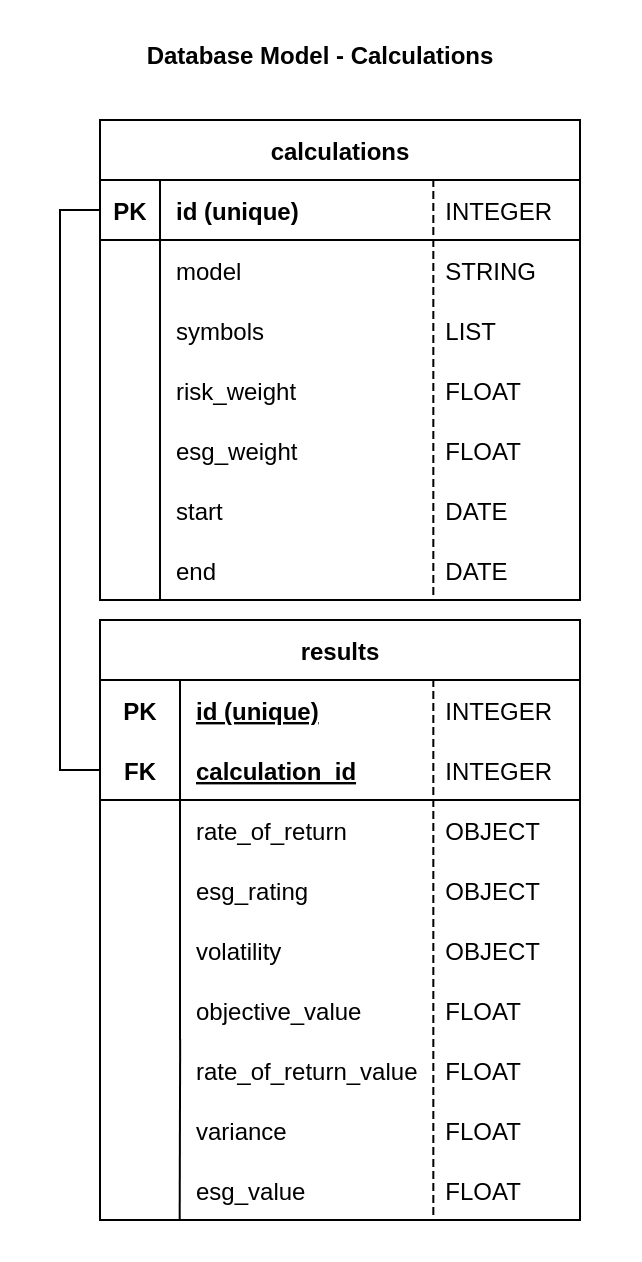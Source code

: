 <mxfile version="20.2.7" type="device"><diagram name="Page-1" id="2ca16b54-16f6-2749-3443-fa8db7711227"><mxGraphModel dx="651" dy="748" grid="1" gridSize="10" guides="1" tooltips="1" connect="1" arrows="1" fold="1" page="1" pageScale="1" pageWidth="1100" pageHeight="850" background="none" math="0" shadow="0"><root><mxCell id="0"/><mxCell id="1" parent="0"/><mxCell id="oxZOKNevLiVdZAd4e6vF-1" value="&lt;br&gt;Database Model - Calculations" style="rounded=0;whiteSpace=wrap;html=1;verticalAlign=top;fontStyle=1;strokeWidth=0;strokeColor=none;" parent="1" vertex="1"><mxGeometry x="60" width="320" height="630" as="geometry"/></mxCell><mxCell id="cSZ2dbXi6TqptSSzIAJE-76" value="" style="group" parent="1" vertex="1" connectable="0"><mxGeometry x="110" y="310" width="240" height="300" as="geometry"/></mxCell><mxCell id="3Ti9uLNWOgjuIZVz-vYX-15" value="results" style="shape=table;startSize=30;container=1;collapsible=1;childLayout=tableLayout;fixedRows=1;rowLines=0;fontStyle=1;align=center;resizeLast=1;" parent="cSZ2dbXi6TqptSSzIAJE-76" vertex="1"><mxGeometry width="240" height="300" as="geometry"/></mxCell><mxCell id="3Ti9uLNWOgjuIZVz-vYX-16" value="" style="shape=tableRow;horizontal=0;startSize=0;swimlaneHead=0;swimlaneBody=0;fillColor=none;collapsible=0;dropTarget=0;points=[[0,0.5],[1,0.5]];portConstraint=eastwest;top=0;left=0;right=0;bottom=0;" parent="3Ti9uLNWOgjuIZVz-vYX-15" vertex="1"><mxGeometry y="30" width="240" height="30" as="geometry"/></mxCell><mxCell id="3Ti9uLNWOgjuIZVz-vYX-17" value="PK" style="shape=partialRectangle;connectable=0;fillColor=none;top=0;left=0;bottom=0;right=0;fontStyle=1;overflow=hidden;" parent="3Ti9uLNWOgjuIZVz-vYX-16" vertex="1"><mxGeometry width="40" height="30" as="geometry"><mxRectangle width="40" height="30" as="alternateBounds"/></mxGeometry></mxCell><mxCell id="3Ti9uLNWOgjuIZVz-vYX-18" value="id (unique)" style="shape=partialRectangle;connectable=0;fillColor=none;top=0;left=0;bottom=0;right=0;align=left;spacingLeft=6;fontStyle=5;overflow=hidden;" parent="3Ti9uLNWOgjuIZVz-vYX-16" vertex="1"><mxGeometry x="40" width="200" height="30" as="geometry"><mxRectangle width="200" height="30" as="alternateBounds"/></mxGeometry></mxCell><mxCell id="3Ti9uLNWOgjuIZVz-vYX-19" value="" style="shape=tableRow;horizontal=0;startSize=0;swimlaneHead=0;swimlaneBody=0;fillColor=none;collapsible=0;dropTarget=0;points=[[0,0.5],[1,0.5]];portConstraint=eastwest;top=0;left=0;right=0;bottom=1;" parent="3Ti9uLNWOgjuIZVz-vYX-15" vertex="1"><mxGeometry y="60" width="240" height="30" as="geometry"/></mxCell><mxCell id="3Ti9uLNWOgjuIZVz-vYX-20" value="FK" style="shape=partialRectangle;connectable=0;fillColor=none;top=0;left=0;bottom=0;right=0;fontStyle=1;overflow=hidden;" parent="3Ti9uLNWOgjuIZVz-vYX-19" vertex="1"><mxGeometry width="40" height="30" as="geometry"><mxRectangle width="40" height="30" as="alternateBounds"/></mxGeometry></mxCell><mxCell id="3Ti9uLNWOgjuIZVz-vYX-21" value="calculation_id" style="shape=partialRectangle;connectable=0;fillColor=none;top=0;left=0;bottom=0;right=0;align=left;spacingLeft=6;fontStyle=5;overflow=hidden;" parent="3Ti9uLNWOgjuIZVz-vYX-19" vertex="1"><mxGeometry x="40" width="200" height="30" as="geometry"><mxRectangle width="200" height="30" as="alternateBounds"/></mxGeometry></mxCell><mxCell id="3Ti9uLNWOgjuIZVz-vYX-22" value="" style="shape=tableRow;horizontal=0;startSize=0;swimlaneHead=0;swimlaneBody=0;fillColor=none;collapsible=0;dropTarget=0;points=[[0,0.5],[1,0.5]];portConstraint=eastwest;top=0;left=0;right=0;bottom=0;" parent="3Ti9uLNWOgjuIZVz-vYX-15" vertex="1"><mxGeometry y="90" width="240" height="30" as="geometry"/></mxCell><mxCell id="3Ti9uLNWOgjuIZVz-vYX-23" value="" style="shape=partialRectangle;connectable=0;fillColor=none;top=0;left=0;bottom=0;right=0;editable=1;overflow=hidden;" parent="3Ti9uLNWOgjuIZVz-vYX-22" vertex="1"><mxGeometry width="40" height="30" as="geometry"><mxRectangle width="40" height="30" as="alternateBounds"/></mxGeometry></mxCell><mxCell id="3Ti9uLNWOgjuIZVz-vYX-24" value="rate_of_return" style="shape=partialRectangle;connectable=0;fillColor=none;top=0;left=0;bottom=0;right=0;align=left;spacingLeft=6;overflow=hidden;" parent="3Ti9uLNWOgjuIZVz-vYX-22" vertex="1"><mxGeometry x="40" width="200" height="30" as="geometry"><mxRectangle width="200" height="30" as="alternateBounds"/></mxGeometry></mxCell><mxCell id="cSZ2dbXi6TqptSSzIAJE-9" value="" style="shape=tableRow;horizontal=0;startSize=0;swimlaneHead=0;swimlaneBody=0;fillColor=none;collapsible=0;dropTarget=0;points=[[0,0.5],[1,0.5]];portConstraint=eastwest;top=0;left=0;right=0;bottom=0;" parent="3Ti9uLNWOgjuIZVz-vYX-15" vertex="1"><mxGeometry y="120" width="240" height="30" as="geometry"/></mxCell><mxCell id="cSZ2dbXi6TqptSSzIAJE-10" value="" style="shape=partialRectangle;connectable=0;fillColor=none;top=0;left=0;bottom=0;right=0;editable=1;overflow=hidden;" parent="cSZ2dbXi6TqptSSzIAJE-9" vertex="1"><mxGeometry width="40" height="30" as="geometry"><mxRectangle width="40" height="30" as="alternateBounds"/></mxGeometry></mxCell><mxCell id="cSZ2dbXi6TqptSSzIAJE-11" value="esg_rating" style="shape=partialRectangle;connectable=0;fillColor=none;top=0;left=0;bottom=0;right=0;align=left;spacingLeft=6;overflow=hidden;" parent="cSZ2dbXi6TqptSSzIAJE-9" vertex="1"><mxGeometry x="40" width="200" height="30" as="geometry"><mxRectangle width="200" height="30" as="alternateBounds"/></mxGeometry></mxCell><mxCell id="cSZ2dbXi6TqptSSzIAJE-12" value="" style="shape=tableRow;horizontal=0;startSize=0;swimlaneHead=0;swimlaneBody=0;fillColor=none;collapsible=0;dropTarget=0;points=[[0,0.5],[1,0.5]];portConstraint=eastwest;top=0;left=0;right=0;bottom=0;" parent="3Ti9uLNWOgjuIZVz-vYX-15" vertex="1"><mxGeometry y="150" width="240" height="30" as="geometry"/></mxCell><mxCell id="cSZ2dbXi6TqptSSzIAJE-13" value="" style="shape=partialRectangle;connectable=0;fillColor=none;top=0;left=0;bottom=0;right=0;editable=1;overflow=hidden;" parent="cSZ2dbXi6TqptSSzIAJE-12" vertex="1"><mxGeometry width="40" height="30" as="geometry"><mxRectangle width="40" height="30" as="alternateBounds"/></mxGeometry></mxCell><mxCell id="cSZ2dbXi6TqptSSzIAJE-14" value="volatility" style="shape=partialRectangle;connectable=0;fillColor=none;top=0;left=0;bottom=0;right=0;align=left;spacingLeft=6;overflow=hidden;" parent="cSZ2dbXi6TqptSSzIAJE-12" vertex="1"><mxGeometry x="40" width="200" height="30" as="geometry"><mxRectangle width="200" height="30" as="alternateBounds"/></mxGeometry></mxCell><mxCell id="cSZ2dbXi6TqptSSzIAJE-15" value="" style="shape=tableRow;horizontal=0;startSize=0;swimlaneHead=0;swimlaneBody=0;fillColor=none;collapsible=0;dropTarget=0;points=[[0,0.5],[1,0.5]];portConstraint=eastwest;top=0;left=0;right=0;bottom=0;" parent="3Ti9uLNWOgjuIZVz-vYX-15" vertex="1"><mxGeometry y="180" width="240" height="30" as="geometry"/></mxCell><mxCell id="cSZ2dbXi6TqptSSzIAJE-16" value="" style="shape=partialRectangle;connectable=0;fillColor=none;top=0;left=0;bottom=0;right=0;editable=1;overflow=hidden;" parent="cSZ2dbXi6TqptSSzIAJE-15" vertex="1"><mxGeometry width="40" height="30" as="geometry"><mxRectangle width="40" height="30" as="alternateBounds"/></mxGeometry></mxCell><mxCell id="cSZ2dbXi6TqptSSzIAJE-17" value="objective_value" style="shape=partialRectangle;connectable=0;fillColor=none;top=0;left=0;bottom=0;right=0;align=left;spacingLeft=6;overflow=hidden;" parent="cSZ2dbXi6TqptSSzIAJE-15" vertex="1"><mxGeometry x="40" width="200" height="30" as="geometry"><mxRectangle width="200" height="30" as="alternateBounds"/></mxGeometry></mxCell><mxCell id="cSZ2dbXi6TqptSSzIAJE-42" value="  INTEGER" style="shape=partialRectangle;fillColor=none;align=left;verticalAlign=middle;strokeColor=none;spacingLeft=34;rotatable=0;points=[[0,0.5],[1,0.5]];portConstraint=eastwest;dropTarget=0;" parent="cSZ2dbXi6TqptSSzIAJE-76" vertex="1"><mxGeometry x="130" y="30" width="110" height="30" as="geometry"/></mxCell><mxCell id="cSZ2dbXi6TqptSSzIAJE-43" value="" style="shape=partialRectangle;top=0;left=0;bottom=0;fillColor=none;stokeWidth=1;dashed=1;align=left;verticalAlign=middle;spacingLeft=4;spacingRight=4;overflow=hidden;rotatable=0;points=[];portConstraint=eastwest;part=1;" parent="cSZ2dbXi6TqptSSzIAJE-42" vertex="1" connectable="0"><mxGeometry width="36.667" height="30" as="geometry"/></mxCell><mxCell id="cSZ2dbXi6TqptSSzIAJE-44" value="  INTEGER" style="shape=partialRectangle;fillColor=none;align=left;verticalAlign=middle;strokeColor=none;spacingLeft=34;rotatable=0;points=[[0,0.5],[1,0.5]];portConstraint=eastwest;dropTarget=0;" parent="cSZ2dbXi6TqptSSzIAJE-76" vertex="1"><mxGeometry x="130" y="60" width="110" height="30" as="geometry"/></mxCell><mxCell id="cSZ2dbXi6TqptSSzIAJE-45" value="" style="shape=partialRectangle;top=0;left=0;bottom=0;fillColor=none;stokeWidth=1;dashed=1;align=left;verticalAlign=middle;spacingLeft=4;spacingRight=4;overflow=hidden;rotatable=0;points=[];portConstraint=eastwest;part=1;" parent="cSZ2dbXi6TqptSSzIAJE-44" vertex="1" connectable="0"><mxGeometry width="36.667" height="30" as="geometry"/></mxCell><mxCell id="cSZ2dbXi6TqptSSzIAJE-46" value="  OBJECT" style="shape=partialRectangle;fillColor=none;align=left;verticalAlign=middle;strokeColor=none;spacingLeft=34;rotatable=0;points=[[0,0.5],[1,0.5]];portConstraint=eastwest;dropTarget=0;" parent="cSZ2dbXi6TqptSSzIAJE-76" vertex="1"><mxGeometry x="130" y="90" width="110" height="30" as="geometry"/></mxCell><mxCell id="cSZ2dbXi6TqptSSzIAJE-47" value="" style="shape=partialRectangle;top=0;left=0;bottom=0;fillColor=none;stokeWidth=1;dashed=1;align=left;verticalAlign=middle;spacingLeft=4;spacingRight=4;overflow=hidden;rotatable=0;points=[];portConstraint=eastwest;part=1;" parent="cSZ2dbXi6TqptSSzIAJE-46" vertex="1" connectable="0"><mxGeometry width="36.667" height="30" as="geometry"/></mxCell><mxCell id="cSZ2dbXi6TqptSSzIAJE-48" value="  OBJECT" style="shape=partialRectangle;fillColor=none;align=left;verticalAlign=middle;strokeColor=none;spacingLeft=34;rotatable=0;points=[[0,0.5],[1,0.5]];portConstraint=eastwest;dropTarget=0;" parent="cSZ2dbXi6TqptSSzIAJE-76" vertex="1"><mxGeometry x="130" y="120" width="110" height="30" as="geometry"/></mxCell><mxCell id="cSZ2dbXi6TqptSSzIAJE-49" value="" style="shape=partialRectangle;top=0;left=0;bottom=0;fillColor=none;stokeWidth=1;dashed=1;align=left;verticalAlign=middle;spacingLeft=4;spacingRight=4;overflow=hidden;rotatable=0;points=[];portConstraint=eastwest;part=1;" parent="cSZ2dbXi6TqptSSzIAJE-48" vertex="1" connectable="0"><mxGeometry width="36.667" height="30" as="geometry"/></mxCell><mxCell id="cSZ2dbXi6TqptSSzIAJE-50" value="  OBJECT" style="shape=partialRectangle;fillColor=none;align=left;verticalAlign=middle;strokeColor=none;spacingLeft=34;rotatable=0;points=[[0,0.5],[1,0.5]];portConstraint=eastwest;dropTarget=0;" parent="cSZ2dbXi6TqptSSzIAJE-76" vertex="1"><mxGeometry x="130" y="150" width="110" height="30" as="geometry"/></mxCell><mxCell id="cSZ2dbXi6TqptSSzIAJE-51" value="" style="shape=partialRectangle;top=0;left=0;bottom=0;fillColor=none;stokeWidth=1;dashed=1;align=left;verticalAlign=middle;spacingLeft=4;spacingRight=4;overflow=hidden;rotatable=0;points=[];portConstraint=eastwest;part=1;" parent="cSZ2dbXi6TqptSSzIAJE-50" vertex="1" connectable="0"><mxGeometry width="36.667" height="30" as="geometry"/></mxCell><mxCell id="cSZ2dbXi6TqptSSzIAJE-52" value="  FLOAT" style="shape=partialRectangle;fillColor=none;align=left;verticalAlign=middle;strokeColor=none;spacingLeft=34;rotatable=0;points=[[0,0.5],[1,0.5]];portConstraint=eastwest;dropTarget=0;" parent="cSZ2dbXi6TqptSSzIAJE-76" vertex="1"><mxGeometry x="130" y="180" width="110" height="30" as="geometry"/></mxCell><mxCell id="cSZ2dbXi6TqptSSzIAJE-53" value="" style="shape=partialRectangle;top=0;left=0;bottom=0;fillColor=none;stokeWidth=1;dashed=1;align=left;verticalAlign=middle;spacingLeft=4;spacingRight=4;overflow=hidden;rotatable=0;points=[];portConstraint=eastwest;part=1;" parent="cSZ2dbXi6TqptSSzIAJE-52" vertex="1" connectable="0"><mxGeometry width="36.667" height="30" as="geometry"/></mxCell><mxCell id="cSZ2dbXi6TqptSSzIAJE-77" value="" style="group" parent="1" vertex="1" connectable="0"><mxGeometry x="110" y="60" width="240" height="240" as="geometry"/></mxCell><mxCell id="3Ti9uLNWOgjuIZVz-vYX-1" value="calculations" style="shape=table;startSize=30;container=1;collapsible=1;childLayout=tableLayout;fixedRows=1;rowLines=0;fontStyle=1;align=center;resizeLast=1;" parent="cSZ2dbXi6TqptSSzIAJE-77" vertex="1"><mxGeometry width="240" height="240" as="geometry"/></mxCell><mxCell id="3Ti9uLNWOgjuIZVz-vYX-2" value="" style="shape=tableRow;horizontal=0;startSize=0;swimlaneHead=0;swimlaneBody=0;fillColor=none;collapsible=0;dropTarget=0;points=[[0,0.5],[1,0.5]];portConstraint=eastwest;top=0;left=0;right=0;bottom=1;" parent="3Ti9uLNWOgjuIZVz-vYX-1" vertex="1"><mxGeometry y="30" width="240" height="30" as="geometry"/></mxCell><mxCell id="3Ti9uLNWOgjuIZVz-vYX-3" value="PK" style="shape=partialRectangle;connectable=0;fillColor=none;top=0;left=0;bottom=0;right=0;fontStyle=1;overflow=hidden;" parent="3Ti9uLNWOgjuIZVz-vYX-2" vertex="1"><mxGeometry width="30" height="30" as="geometry"><mxRectangle width="30" height="30" as="alternateBounds"/></mxGeometry></mxCell><mxCell id="3Ti9uLNWOgjuIZVz-vYX-4" value="id (unique)" style="shape=partialRectangle;connectable=0;fillColor=none;top=0;left=0;bottom=0;right=0;align=left;spacingLeft=6;fontStyle=1;overflow=hidden;" parent="3Ti9uLNWOgjuIZVz-vYX-2" vertex="1"><mxGeometry x="30" width="210" height="30" as="geometry"><mxRectangle width="210" height="30" as="alternateBounds"/></mxGeometry></mxCell><mxCell id="3Ti9uLNWOgjuIZVz-vYX-5" value="" style="shape=tableRow;horizontal=0;startSize=0;swimlaneHead=0;swimlaneBody=0;fillColor=none;collapsible=0;dropTarget=0;points=[[0,0.5],[1,0.5]];portConstraint=eastwest;top=0;left=0;right=0;bottom=0;" parent="3Ti9uLNWOgjuIZVz-vYX-1" vertex="1"><mxGeometry y="60" width="240" height="30" as="geometry"/></mxCell><mxCell id="3Ti9uLNWOgjuIZVz-vYX-6" value="" style="shape=partialRectangle;connectable=0;fillColor=none;top=0;left=0;bottom=0;right=0;editable=1;overflow=hidden;" parent="3Ti9uLNWOgjuIZVz-vYX-5" vertex="1"><mxGeometry width="30" height="30" as="geometry"><mxRectangle width="30" height="30" as="alternateBounds"/></mxGeometry></mxCell><mxCell id="3Ti9uLNWOgjuIZVz-vYX-7" value="model" style="shape=partialRectangle;connectable=0;fillColor=none;top=0;left=0;bottom=0;right=0;align=left;spacingLeft=6;overflow=hidden;" parent="3Ti9uLNWOgjuIZVz-vYX-5" vertex="1"><mxGeometry x="30" width="210" height="30" as="geometry"><mxRectangle width="210" height="30" as="alternateBounds"/></mxGeometry></mxCell><mxCell id="3Ti9uLNWOgjuIZVz-vYX-8" value="" style="shape=tableRow;horizontal=0;startSize=0;swimlaneHead=0;swimlaneBody=0;fillColor=none;collapsible=0;dropTarget=0;points=[[0,0.5],[1,0.5]];portConstraint=eastwest;top=0;left=0;right=0;bottom=0;" parent="3Ti9uLNWOgjuIZVz-vYX-1" vertex="1"><mxGeometry y="90" width="240" height="30" as="geometry"/></mxCell><mxCell id="3Ti9uLNWOgjuIZVz-vYX-9" value="" style="shape=partialRectangle;connectable=0;fillColor=none;top=0;left=0;bottom=0;right=0;editable=1;overflow=hidden;" parent="3Ti9uLNWOgjuIZVz-vYX-8" vertex="1"><mxGeometry width="30" height="30" as="geometry"><mxRectangle width="30" height="30" as="alternateBounds"/></mxGeometry></mxCell><mxCell id="3Ti9uLNWOgjuIZVz-vYX-10" value="symbols" style="shape=partialRectangle;connectable=0;fillColor=none;top=0;left=0;bottom=0;right=0;align=left;spacingLeft=6;overflow=hidden;" parent="3Ti9uLNWOgjuIZVz-vYX-8" vertex="1"><mxGeometry x="30" width="210" height="30" as="geometry"><mxRectangle width="210" height="30" as="alternateBounds"/></mxGeometry></mxCell><mxCell id="3Ti9uLNWOgjuIZVz-vYX-11" value="" style="shape=tableRow;horizontal=0;startSize=0;swimlaneHead=0;swimlaneBody=0;fillColor=none;collapsible=0;dropTarget=0;points=[[0,0.5],[1,0.5]];portConstraint=eastwest;top=0;left=0;right=0;bottom=0;" parent="3Ti9uLNWOgjuIZVz-vYX-1" vertex="1"><mxGeometry y="120" width="240" height="30" as="geometry"/></mxCell><mxCell id="3Ti9uLNWOgjuIZVz-vYX-12" value="" style="shape=partialRectangle;connectable=0;fillColor=none;top=0;left=0;bottom=0;right=0;editable=1;overflow=hidden;" parent="3Ti9uLNWOgjuIZVz-vYX-11" vertex="1"><mxGeometry width="30" height="30" as="geometry"><mxRectangle width="30" height="30" as="alternateBounds"/></mxGeometry></mxCell><mxCell id="3Ti9uLNWOgjuIZVz-vYX-13" value="risk_weight" style="shape=partialRectangle;connectable=0;fillColor=none;top=0;left=0;bottom=0;right=0;align=left;spacingLeft=6;overflow=hidden;" parent="3Ti9uLNWOgjuIZVz-vYX-11" vertex="1"><mxGeometry x="30" width="210" height="30" as="geometry"><mxRectangle width="210" height="30" as="alternateBounds"/></mxGeometry></mxCell><mxCell id="cSZ2dbXi6TqptSSzIAJE-1" value="  INTEGER" style="shape=partialRectangle;fillColor=none;align=left;verticalAlign=middle;strokeColor=none;spacingLeft=34;rotatable=0;points=[[0,0.5],[1,0.5]];portConstraint=eastwest;dropTarget=0;" parent="cSZ2dbXi6TqptSSzIAJE-77" vertex="1"><mxGeometry x="130" y="30" width="110" height="30" as="geometry"/></mxCell><mxCell id="cSZ2dbXi6TqptSSzIAJE-2" value="" style="shape=partialRectangle;top=0;left=0;bottom=0;fillColor=none;stokeWidth=1;dashed=1;align=left;verticalAlign=middle;spacingLeft=4;spacingRight=4;overflow=hidden;rotatable=0;points=[];portConstraint=eastwest;part=1;" parent="cSZ2dbXi6TqptSSzIAJE-1" vertex="1" connectable="0"><mxGeometry width="36.667" height="30" as="geometry"/></mxCell><mxCell id="cSZ2dbXi6TqptSSzIAJE-3" value="  STRING" style="shape=partialRectangle;fillColor=none;align=left;verticalAlign=middle;strokeColor=none;spacingLeft=34;rotatable=0;points=[[0,0.5],[1,0.5]];portConstraint=eastwest;dropTarget=0;" parent="cSZ2dbXi6TqptSSzIAJE-77" vertex="1"><mxGeometry x="130" y="60" width="110" height="30" as="geometry"/></mxCell><mxCell id="cSZ2dbXi6TqptSSzIAJE-4" value="" style="shape=partialRectangle;top=0;left=0;bottom=0;fillColor=none;stokeWidth=1;dashed=1;align=left;verticalAlign=middle;spacingLeft=4;spacingRight=4;overflow=hidden;rotatable=0;points=[];portConstraint=eastwest;part=1;" parent="cSZ2dbXi6TqptSSzIAJE-3" vertex="1" connectable="0"><mxGeometry width="36.667" height="30" as="geometry"/></mxCell><mxCell id="cSZ2dbXi6TqptSSzIAJE-5" value="  LIST" style="shape=partialRectangle;fillColor=none;align=left;verticalAlign=middle;strokeColor=none;spacingLeft=34;rotatable=0;points=[[0,0.5],[1,0.5]];portConstraint=eastwest;dropTarget=0;" parent="cSZ2dbXi6TqptSSzIAJE-77" vertex="1"><mxGeometry x="130" y="90" width="110" height="30" as="geometry"/></mxCell><mxCell id="cSZ2dbXi6TqptSSzIAJE-6" value="" style="shape=partialRectangle;top=0;left=0;bottom=0;fillColor=none;stokeWidth=1;dashed=1;align=left;verticalAlign=middle;spacingLeft=4;spacingRight=4;overflow=hidden;rotatable=0;points=[];portConstraint=eastwest;part=1;" parent="cSZ2dbXi6TqptSSzIAJE-5" vertex="1" connectable="0"><mxGeometry width="36.667" height="30" as="geometry"/></mxCell><mxCell id="cSZ2dbXi6TqptSSzIAJE-7" value="  FLOAT" style="shape=partialRectangle;fillColor=none;align=left;verticalAlign=middle;strokeColor=none;spacingLeft=34;rotatable=0;points=[[0,0.5],[1,0.5]];portConstraint=eastwest;dropTarget=0;" parent="cSZ2dbXi6TqptSSzIAJE-77" vertex="1"><mxGeometry x="130" y="120" width="110" height="30" as="geometry"/></mxCell><mxCell id="cSZ2dbXi6TqptSSzIAJE-8" value="" style="shape=partialRectangle;top=0;left=0;bottom=0;fillColor=none;stokeWidth=1;dashed=1;align=left;verticalAlign=middle;spacingLeft=4;spacingRight=4;overflow=hidden;rotatable=0;points=[];portConstraint=eastwest;part=1;" parent="cSZ2dbXi6TqptSSzIAJE-7" vertex="1" connectable="0"><mxGeometry width="36.667" height="30" as="geometry"/></mxCell><mxCell id="EiP5jMx3DnA_0MGtifWt-1" value="start" style="shape=partialRectangle;connectable=0;fillColor=none;top=0;left=0;bottom=0;right=0;align=left;spacingLeft=6;overflow=hidden;" vertex="1" parent="cSZ2dbXi6TqptSSzIAJE-77"><mxGeometry x="30" y="180" width="210" height="30" as="geometry"><mxRectangle width="210" height="30" as="alternateBounds"/></mxGeometry></mxCell><mxCell id="EiP5jMx3DnA_0MGtifWt-4" value="  DATE" style="shape=partialRectangle;fillColor=none;align=left;verticalAlign=middle;strokeColor=none;spacingLeft=34;rotatable=0;points=[[0,0.5],[1,0.5]];portConstraint=eastwest;dropTarget=0;" vertex="1" parent="cSZ2dbXi6TqptSSzIAJE-77"><mxGeometry x="130" y="180" width="110" height="30" as="geometry"/></mxCell><mxCell id="EiP5jMx3DnA_0MGtifWt-5" value="" style="shape=partialRectangle;top=0;left=0;bottom=0;fillColor=none;stokeWidth=1;dashed=1;align=left;verticalAlign=middle;spacingLeft=4;spacingRight=4;overflow=hidden;rotatable=0;points=[];portConstraint=eastwest;part=1;" vertex="1" connectable="0" parent="EiP5jMx3DnA_0MGtifWt-4"><mxGeometry width="36.667" height="30" as="geometry"/></mxCell><mxCell id="cSZ2dbXi6TqptSSzIAJE-82" style="edgeStyle=orthogonalEdgeStyle;rounded=0;orthogonalLoop=1;jettySize=auto;html=1;exitX=0;exitY=0.5;exitDx=0;exitDy=0;entryX=0;entryY=0.5;entryDx=0;entryDy=0;endArrow=none;endFill=0;" parent="1" source="3Ti9uLNWOgjuIZVz-vYX-2" target="3Ti9uLNWOgjuIZVz-vYX-19" edge="1"><mxGeometry relative="1" as="geometry"/></mxCell><mxCell id="jiSSweKbmOfrlSvPBBIe-34" value="  FLOAT" style="shape=partialRectangle;fillColor=none;align=left;verticalAlign=middle;strokeColor=none;spacingLeft=34;rotatable=0;points=[[0,0.5],[1,0.5]];portConstraint=eastwest;dropTarget=0;" parent="1" vertex="1"><mxGeometry x="240" y="550" width="110" height="30" as="geometry"/></mxCell><mxCell id="jiSSweKbmOfrlSvPBBIe-35" value="" style="shape=partialRectangle;top=0;left=0;bottom=0;fillColor=none;stokeWidth=1;dashed=1;align=left;verticalAlign=middle;spacingLeft=4;spacingRight=4;overflow=hidden;rotatable=0;points=[];portConstraint=eastwest;part=1;" parent="jiSSweKbmOfrlSvPBBIe-34" vertex="1" connectable="0"><mxGeometry width="36.667" height="30" as="geometry"/></mxCell><mxCell id="jiSSweKbmOfrlSvPBBIe-36" value="  FLOAT" style="shape=partialRectangle;fillColor=none;align=left;verticalAlign=middle;strokeColor=none;spacingLeft=34;rotatable=0;points=[[0,0.5],[1,0.5]];portConstraint=eastwest;dropTarget=0;" parent="1" vertex="1"><mxGeometry x="240" y="520" width="110" height="30" as="geometry"/></mxCell><mxCell id="jiSSweKbmOfrlSvPBBIe-37" value="" style="shape=partialRectangle;top=0;left=0;bottom=0;fillColor=none;stokeWidth=1;dashed=1;align=left;verticalAlign=middle;spacingLeft=4;spacingRight=4;overflow=hidden;rotatable=0;points=[];portConstraint=eastwest;part=1;" parent="jiSSweKbmOfrlSvPBBIe-36" vertex="1" connectable="0"><mxGeometry width="36.667" height="30" as="geometry"/></mxCell><mxCell id="jiSSweKbmOfrlSvPBBIe-38" value="  FLOAT" style="shape=partialRectangle;fillColor=none;align=left;verticalAlign=middle;strokeColor=none;spacingLeft=34;rotatable=0;points=[[0,0.5],[1,0.5]];portConstraint=eastwest;dropTarget=0;" parent="1" vertex="1"><mxGeometry x="240" y="580" width="110" height="30" as="geometry"/></mxCell><mxCell id="jiSSweKbmOfrlSvPBBIe-39" value="" style="shape=partialRectangle;top=0;left=0;bottom=0;fillColor=none;stokeWidth=1;dashed=1;align=left;verticalAlign=middle;spacingLeft=4;spacingRight=4;overflow=hidden;rotatable=0;points=[];portConstraint=eastwest;part=1;" parent="jiSSweKbmOfrlSvPBBIe-38" vertex="1" connectable="0"><mxGeometry width="36.667" height="30" as="geometry"/></mxCell><mxCell id="jiSSweKbmOfrlSvPBBIe-40" value="" style="shape=tableRow;horizontal=0;startSize=0;swimlaneHead=0;swimlaneBody=0;fillColor=none;collapsible=0;dropTarget=0;points=[[0,0.5],[1,0.5]];portConstraint=eastwest;top=0;left=0;right=0;bottom=0;" parent="1" vertex="1"><mxGeometry x="110" y="520" width="240" height="30" as="geometry"/></mxCell><mxCell id="jiSSweKbmOfrlSvPBBIe-41" value="" style="shape=partialRectangle;connectable=0;fillColor=none;top=0;left=0;bottom=0;right=0;editable=1;overflow=hidden;" parent="jiSSweKbmOfrlSvPBBIe-40" vertex="1"><mxGeometry width="40" height="30" as="geometry"><mxRectangle width="40" height="30" as="alternateBounds"/></mxGeometry></mxCell><mxCell id="jiSSweKbmOfrlSvPBBIe-42" value="rate_of_return_value" style="shape=partialRectangle;connectable=0;fillColor=none;top=0;left=0;bottom=0;right=0;align=left;spacingLeft=6;overflow=hidden;" parent="jiSSweKbmOfrlSvPBBIe-40" vertex="1"><mxGeometry x="40" width="130" height="30" as="geometry"><mxRectangle width="200" height="30" as="alternateBounds"/></mxGeometry></mxCell><mxCell id="jiSSweKbmOfrlSvPBBIe-43" value="" style="shape=tableRow;horizontal=0;startSize=0;swimlaneHead=0;swimlaneBody=0;fillColor=none;collapsible=0;dropTarget=0;points=[[0,0.5],[1,0.5]];portConstraint=eastwest;top=0;left=0;right=0;bottom=0;" parent="1" vertex="1"><mxGeometry x="110" y="550" width="240" height="30" as="geometry"/></mxCell><mxCell id="jiSSweKbmOfrlSvPBBIe-44" value="" style="shape=partialRectangle;connectable=0;fillColor=none;top=0;left=0;bottom=0;right=0;editable=1;overflow=hidden;" parent="jiSSweKbmOfrlSvPBBIe-43" vertex="1"><mxGeometry width="40" height="30" as="geometry"><mxRectangle width="40" height="30" as="alternateBounds"/></mxGeometry></mxCell><mxCell id="jiSSweKbmOfrlSvPBBIe-45" value="variance" style="shape=partialRectangle;connectable=0;fillColor=none;top=0;left=0;bottom=0;right=0;align=left;spacingLeft=6;overflow=hidden;" parent="jiSSweKbmOfrlSvPBBIe-43" vertex="1"><mxGeometry x="40" width="130" height="30" as="geometry"><mxRectangle width="200" height="30" as="alternateBounds"/></mxGeometry></mxCell><mxCell id="jiSSweKbmOfrlSvPBBIe-46" value="" style="shape=tableRow;horizontal=0;startSize=0;swimlaneHead=0;swimlaneBody=0;fillColor=none;collapsible=0;dropTarget=0;points=[[0,0.5],[1,0.5]];portConstraint=eastwest;top=0;left=0;right=0;bottom=0;" parent="1" vertex="1"><mxGeometry x="110" y="580" width="240" height="30" as="geometry"/></mxCell><mxCell id="jiSSweKbmOfrlSvPBBIe-47" value="" style="shape=partialRectangle;connectable=0;fillColor=none;top=0;left=0;bottom=0;right=0;editable=1;overflow=hidden;" parent="jiSSweKbmOfrlSvPBBIe-46" vertex="1"><mxGeometry width="40" height="30" as="geometry"><mxRectangle width="40" height="30" as="alternateBounds"/></mxGeometry></mxCell><mxCell id="jiSSweKbmOfrlSvPBBIe-48" value="esg_value" style="shape=partialRectangle;connectable=0;fillColor=none;top=0;left=0;bottom=0;right=0;align=left;spacingLeft=6;overflow=hidden;" parent="jiSSweKbmOfrlSvPBBIe-46" vertex="1"><mxGeometry x="40" width="130" height="30" as="geometry"><mxRectangle width="200" height="30" as="alternateBounds"/></mxGeometry></mxCell><mxCell id="jiSSweKbmOfrlSvPBBIe-49" value="" style="endArrow=none;html=1;rounded=0;entryX=0.167;entryY=-0.018;entryDx=0;entryDy=0;entryPerimeter=0;exitX=0.166;exitY=1;exitDx=0;exitDy=0;exitPerimeter=0;" parent="1" source="jiSSweKbmOfrlSvPBBIe-46" target="jiSSweKbmOfrlSvPBBIe-40" edge="1"><mxGeometry width="50" height="50" relative="1" as="geometry"><mxPoint x="210" y="460" as="sourcePoint"/><mxPoint x="260" y="410" as="targetPoint"/></mxGeometry></mxCell><mxCell id="jiSSweKbmOfrlSvPBBIe-51" value="  FLOAT" style="shape=partialRectangle;fillColor=none;align=left;verticalAlign=middle;strokeColor=none;spacingLeft=34;rotatable=0;points=[[0,0.5],[1,0.5]];portConstraint=eastwest;dropTarget=0;" parent="1" vertex="1"><mxGeometry x="240" y="210" width="110" height="30" as="geometry"/></mxCell><mxCell id="jiSSweKbmOfrlSvPBBIe-52" value="" style="shape=partialRectangle;top=0;left=0;bottom=0;fillColor=none;stokeWidth=1;dashed=1;align=left;verticalAlign=middle;spacingLeft=4;spacingRight=4;overflow=hidden;rotatable=0;points=[];portConstraint=eastwest;part=1;" parent="jiSSweKbmOfrlSvPBBIe-51" vertex="1" connectable="0"><mxGeometry width="36.667" height="30" as="geometry"/></mxCell><mxCell id="jiSSweKbmOfrlSvPBBIe-53" value="" style="shape=tableRow;horizontal=0;startSize=0;swimlaneHead=0;swimlaneBody=0;fillColor=none;collapsible=0;dropTarget=0;points=[[0,0.5],[1,0.5]];portConstraint=eastwest;top=0;left=0;right=0;bottom=0;" parent="1" vertex="1"><mxGeometry x="110" y="210" width="240" height="30" as="geometry"/></mxCell><mxCell id="jiSSweKbmOfrlSvPBBIe-55" value="esg_weight" style="shape=partialRectangle;connectable=0;fillColor=none;top=0;left=0;bottom=0;right=0;align=left;spacingLeft=6;overflow=hidden;" parent="jiSSweKbmOfrlSvPBBIe-53" vertex="1"><mxGeometry x="30" width="210" height="30" as="geometry"><mxRectangle width="210" height="30" as="alternateBounds"/></mxGeometry></mxCell><mxCell id="jiSSweKbmOfrlSvPBBIe-56" value="" style="endArrow=none;html=1;rounded=0;" parent="1" edge="1"><mxGeometry width="50" height="50" relative="1" as="geometry"><mxPoint x="140" y="300" as="sourcePoint"/><mxPoint x="140" y="210" as="targetPoint"/></mxGeometry></mxCell><mxCell id="EiP5jMx3DnA_0MGtifWt-2" value="" style="shape=tableRow;horizontal=0;startSize=0;swimlaneHead=0;swimlaneBody=0;fillColor=none;collapsible=0;dropTarget=0;points=[[0,0.5],[1,0.5]];portConstraint=eastwest;top=0;left=0;right=0;bottom=0;" vertex="1" parent="1"><mxGeometry x="110" y="270" width="240" height="30" as="geometry"/></mxCell><mxCell id="EiP5jMx3DnA_0MGtifWt-3" value="end" style="shape=partialRectangle;connectable=0;fillColor=none;top=0;left=0;bottom=0;right=0;align=left;spacingLeft=6;overflow=hidden;" vertex="1" parent="EiP5jMx3DnA_0MGtifWt-2"><mxGeometry x="30" width="210" height="30" as="geometry"><mxRectangle width="210" height="30" as="alternateBounds"/></mxGeometry></mxCell><mxCell id="EiP5jMx3DnA_0MGtifWt-6" value="  DATE" style="shape=partialRectangle;fillColor=none;align=left;verticalAlign=middle;strokeColor=none;spacingLeft=34;rotatable=0;points=[[0,0.5],[1,0.5]];portConstraint=eastwest;dropTarget=0;" vertex="1" parent="1"><mxGeometry x="240" y="270" width="110" height="30" as="geometry"/></mxCell><mxCell id="EiP5jMx3DnA_0MGtifWt-7" value="" style="shape=partialRectangle;top=0;left=0;bottom=0;fillColor=none;stokeWidth=1;dashed=1;align=left;verticalAlign=middle;spacingLeft=4;spacingRight=4;overflow=hidden;rotatable=0;points=[];portConstraint=eastwest;part=1;" vertex="1" connectable="0" parent="EiP5jMx3DnA_0MGtifWt-6"><mxGeometry width="36.667" height="30" as="geometry"/></mxCell></root></mxGraphModel></diagram></mxfile>